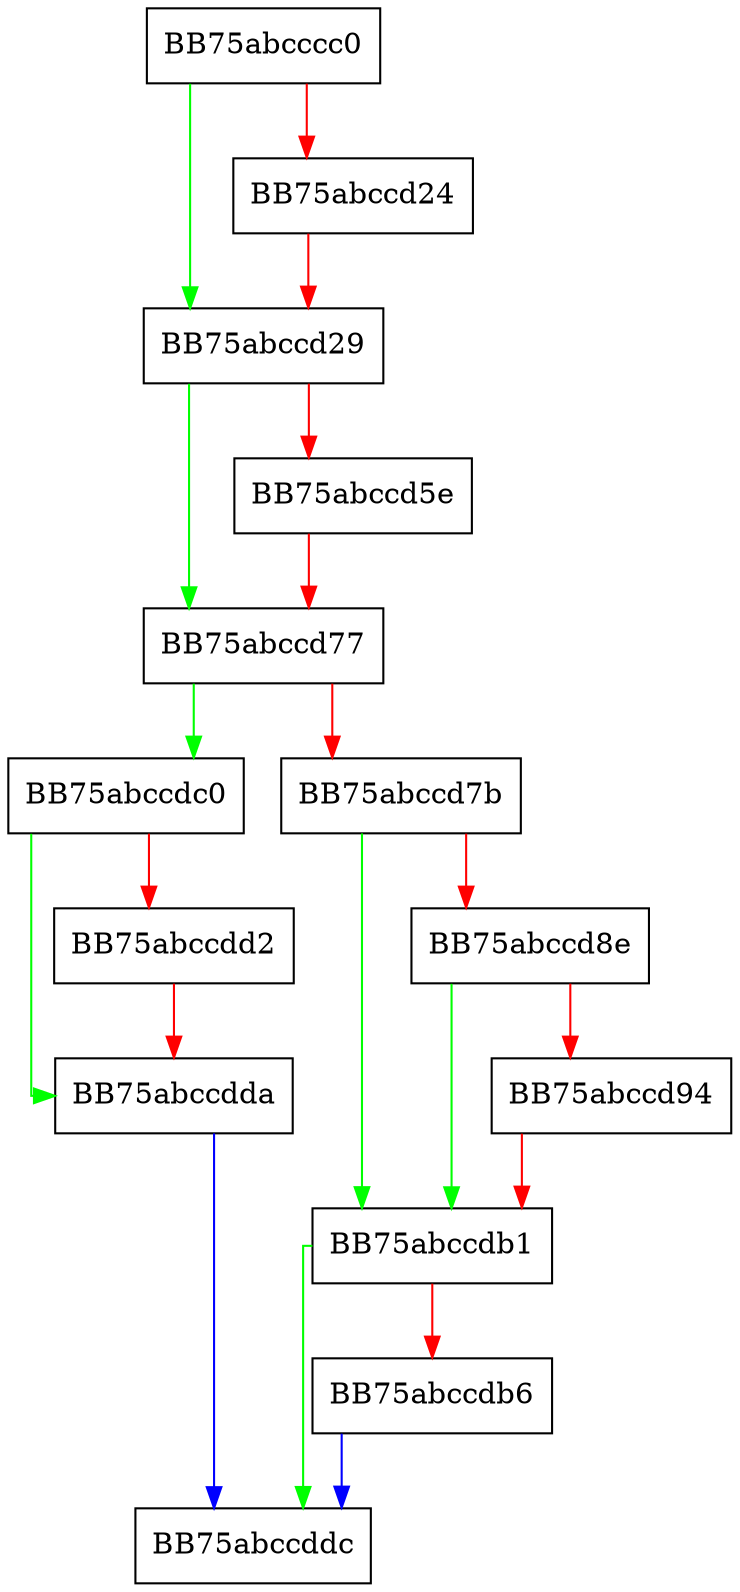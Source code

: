 digraph FillPartitions {
  node [shape="box"];
  graph [splines=ortho];
  BB75abcccc0 -> BB75abccd29 [color="green"];
  BB75abcccc0 -> BB75abccd24 [color="red"];
  BB75abccd24 -> BB75abccd29 [color="red"];
  BB75abccd29 -> BB75abccd77 [color="green"];
  BB75abccd29 -> BB75abccd5e [color="red"];
  BB75abccd5e -> BB75abccd77 [color="red"];
  BB75abccd77 -> BB75abccdc0 [color="green"];
  BB75abccd77 -> BB75abccd7b [color="red"];
  BB75abccd7b -> BB75abccdb1 [color="green"];
  BB75abccd7b -> BB75abccd8e [color="red"];
  BB75abccd8e -> BB75abccdb1 [color="green"];
  BB75abccd8e -> BB75abccd94 [color="red"];
  BB75abccd94 -> BB75abccdb1 [color="red"];
  BB75abccdb1 -> BB75abccddc [color="green"];
  BB75abccdb1 -> BB75abccdb6 [color="red"];
  BB75abccdb6 -> BB75abccddc [color="blue"];
  BB75abccdc0 -> BB75abccdda [color="green"];
  BB75abccdc0 -> BB75abccdd2 [color="red"];
  BB75abccdd2 -> BB75abccdda [color="red"];
  BB75abccdda -> BB75abccddc [color="blue"];
}